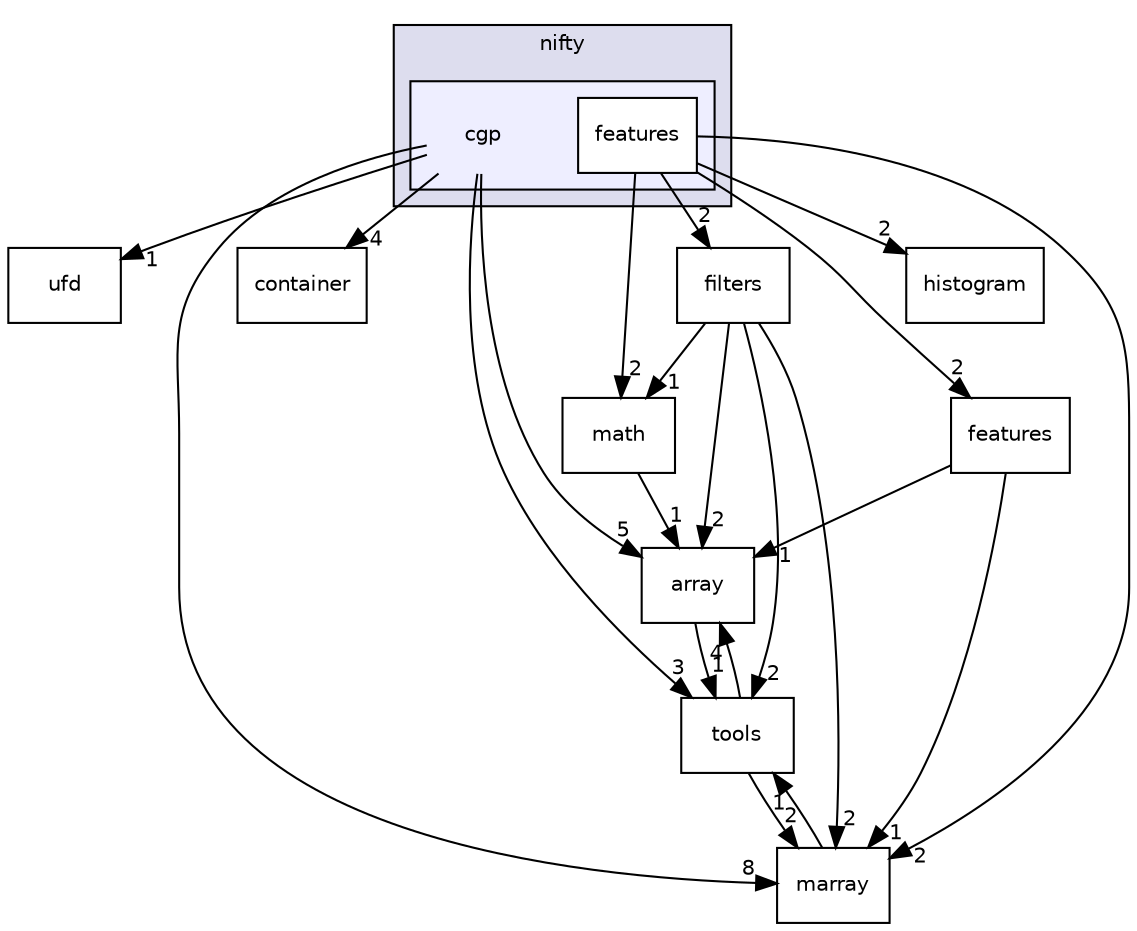 digraph "/home/tbeier/src/nifty/include/nifty/cgp" {
  compound=true
  node [ fontsize="10", fontname="Helvetica"];
  edge [ labelfontsize="10", labelfontname="Helvetica"];
  subgraph clusterdir_7bdd7effb88beef2660912af17dcb9d6 {
    graph [ bgcolor="#ddddee", pencolor="black", label="nifty" fontname="Helvetica", fontsize="10", URL="dir_7bdd7effb88beef2660912af17dcb9d6.html"]
  subgraph clusterdir_776ef59ab7360465575c1e7d85e35d00 {
    graph [ bgcolor="#eeeeff", pencolor="black", label="" URL="dir_776ef59ab7360465575c1e7d85e35d00.html"];
    dir_776ef59ab7360465575c1e7d85e35d00 [shape=plaintext label="cgp"];
    dir_93a83ec6b58dbd0ca5327528384c098d [shape=box label="features" color="black" fillcolor="white" style="filled" URL="dir_93a83ec6b58dbd0ca5327528384c098d.html"];
  }
  }
  dir_ec4bd4b708eedc2383b6d3c075e4238c [shape=box label="ufd" URL="dir_ec4bd4b708eedc2383b6d3c075e4238c.html"];
  dir_4c4c2dcadb5435a6aa4b29ca79e7ea64 [shape=box label="filters" URL="dir_4c4c2dcadb5435a6aa4b29ca79e7ea64.html"];
  dir_a22bb1530892e4738b3677e9e7907ab8 [shape=box label="array" URL="dir_a22bb1530892e4738b3677e9e7907ab8.html"];
  dir_17f499c2f294a99c0e56203d95f57e32 [shape=box label="container" URL="dir_17f499c2f294a99c0e56203d95f57e32.html"];
  dir_84322d5599d8c151d46c915b5032984a [shape=box label="math" URL="dir_84322d5599d8c151d46c915b5032984a.html"];
  dir_be44008cf59a73567f50ffda90511f6b [shape=box label="features" URL="dir_be44008cf59a73567f50ffda90511f6b.html"];
  dir_88fae415f4182f41655f4ac696162ae0 [shape=box label="histogram" URL="dir_88fae415f4182f41655f4ac696162ae0.html"];
  dir_c3672bffa74d8c5772db4d4fa143fc52 [shape=box label="marray" URL="dir_c3672bffa74d8c5772db4d4fa143fc52.html"];
  dir_696766375fbed7c9f8dc2e8fc7640177 [shape=box label="tools" URL="dir_696766375fbed7c9f8dc2e8fc7640177.html"];
  dir_4c4c2dcadb5435a6aa4b29ca79e7ea64->dir_a22bb1530892e4738b3677e9e7907ab8 [headlabel="2", labeldistance=1.5 headhref="dir_000010_000004.html"];
  dir_4c4c2dcadb5435a6aa4b29ca79e7ea64->dir_84322d5599d8c151d46c915b5032984a [headlabel="1", labeldistance=1.5 headhref="dir_000010_000039.html"];
  dir_4c4c2dcadb5435a6aa4b29ca79e7ea64->dir_c3672bffa74d8c5772db4d4fa143fc52 [headlabel="2", labeldistance=1.5 headhref="dir_000010_000038.html"];
  dir_4c4c2dcadb5435a6aa4b29ca79e7ea64->dir_696766375fbed7c9f8dc2e8fc7640177 [headlabel="2", labeldistance=1.5 headhref="dir_000010_000045.html"];
  dir_a22bb1530892e4738b3677e9e7907ab8->dir_696766375fbed7c9f8dc2e8fc7640177 [headlabel="1", labeldistance=1.5 headhref="dir_000004_000045.html"];
  dir_84322d5599d8c151d46c915b5032984a->dir_a22bb1530892e4738b3677e9e7907ab8 [headlabel="1", labeldistance=1.5 headhref="dir_000039_000004.html"];
  dir_be44008cf59a73567f50ffda90511f6b->dir_a22bb1530892e4738b3677e9e7907ab8 [headlabel="1", labeldistance=1.5 headhref="dir_000009_000004.html"];
  dir_be44008cf59a73567f50ffda90511f6b->dir_c3672bffa74d8c5772db4d4fa143fc52 [headlabel="1", labeldistance=1.5 headhref="dir_000009_000038.html"];
  dir_93a83ec6b58dbd0ca5327528384c098d->dir_4c4c2dcadb5435a6aa4b29ca79e7ea64 [headlabel="2", labeldistance=1.5 headhref="dir_000006_000010.html"];
  dir_93a83ec6b58dbd0ca5327528384c098d->dir_84322d5599d8c151d46c915b5032984a [headlabel="2", labeldistance=1.5 headhref="dir_000006_000039.html"];
  dir_93a83ec6b58dbd0ca5327528384c098d->dir_be44008cf59a73567f50ffda90511f6b [headlabel="2", labeldistance=1.5 headhref="dir_000006_000009.html"];
  dir_93a83ec6b58dbd0ca5327528384c098d->dir_88fae415f4182f41655f4ac696162ae0 [headlabel="2", labeldistance=1.5 headhref="dir_000006_000036.html"];
  dir_93a83ec6b58dbd0ca5327528384c098d->dir_c3672bffa74d8c5772db4d4fa143fc52 [headlabel="2", labeldistance=1.5 headhref="dir_000006_000038.html"];
  dir_c3672bffa74d8c5772db4d4fa143fc52->dir_696766375fbed7c9f8dc2e8fc7640177 [headlabel="1", labeldistance=1.5 headhref="dir_000038_000045.html"];
  dir_696766375fbed7c9f8dc2e8fc7640177->dir_a22bb1530892e4738b3677e9e7907ab8 [headlabel="4", labeldistance=1.5 headhref="dir_000045_000004.html"];
  dir_696766375fbed7c9f8dc2e8fc7640177->dir_c3672bffa74d8c5772db4d4fa143fc52 [headlabel="2", labeldistance=1.5 headhref="dir_000045_000038.html"];
  dir_776ef59ab7360465575c1e7d85e35d00->dir_ec4bd4b708eedc2383b6d3c075e4238c [headlabel="1", labeldistance=1.5 headhref="dir_000005_000046.html"];
  dir_776ef59ab7360465575c1e7d85e35d00->dir_a22bb1530892e4738b3677e9e7907ab8 [headlabel="5", labeldistance=1.5 headhref="dir_000005_000004.html"];
  dir_776ef59ab7360465575c1e7d85e35d00->dir_17f499c2f294a99c0e56203d95f57e32 [headlabel="4", labeldistance=1.5 headhref="dir_000005_000007.html"];
  dir_776ef59ab7360465575c1e7d85e35d00->dir_c3672bffa74d8c5772db4d4fa143fc52 [headlabel="8", labeldistance=1.5 headhref="dir_000005_000038.html"];
  dir_776ef59ab7360465575c1e7d85e35d00->dir_696766375fbed7c9f8dc2e8fc7640177 [headlabel="3", labeldistance=1.5 headhref="dir_000005_000045.html"];
}
